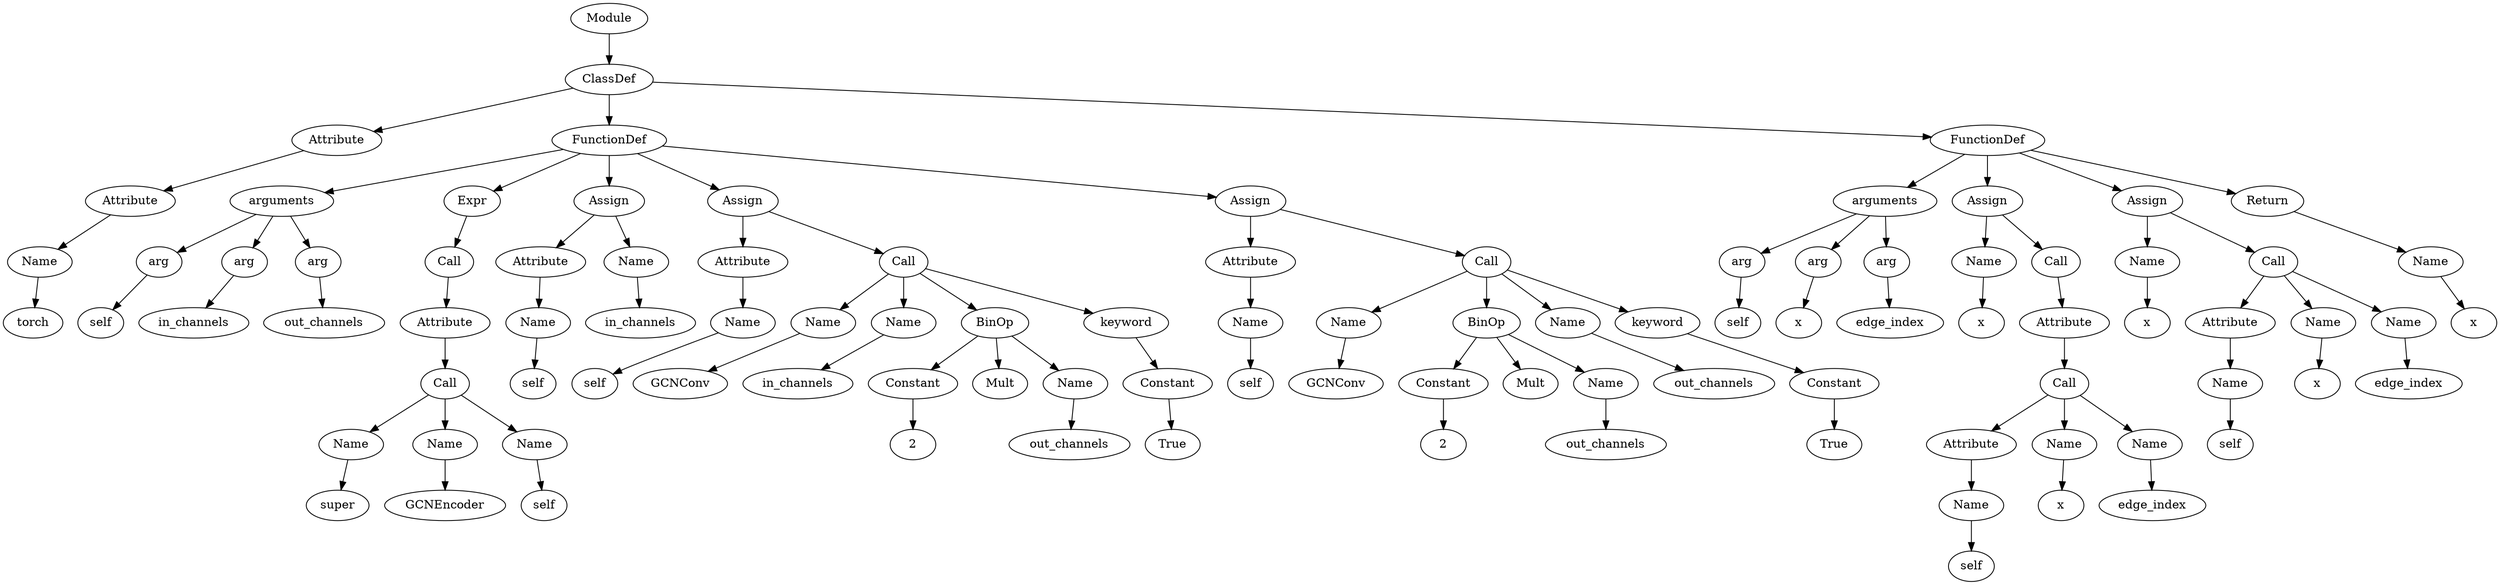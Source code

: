 digraph tree {
    "0x1ff05e23160" [label="Module"];
    "0x1ff05e231f0" [label="ClassDef"];
    "0x1ff05e23880" [label="Attribute"];
    "0x1ff05e238e0" [label="Attribute"];
    "0x1ff05e23940" [label="Name"];
    "0x1ff05e23970" [label="torch"];
    "0x1ff05e238b0" [label="FunctionDef"];
    "0x1ff05e239a0" [label="arguments"];
    "0x1ff05e23a60" [label="arg"];
    "0x1ff05e23a90" [label="self"];
    "0x1ff05e23ac0" [label="arg"];
    "0x1ff05e23af0" [label="in_channels"];
    "0x1ff05e13b80" [label="arg"];
    "0x1ff05e13be0" [label="out_channels"];
    "0x1ff05e23a30" [label="Expr"];
    "0x1ff05e13dc0" [label="Call"];
    "0x1ff05e13ee0" [label="Attribute"];
    "0x1ff05e13e80" [label="Call"];
    "0x1ff05e13e20" [label="Name"];
    "0x1ff05e13d60" [label="super"];
    "0x1ff05e13d00" [label="Name"];
    "0x1ff05e13cd0" [label="GCNEncoder"];
    "0x1ff05e13ca0" [label="Name"];
    "0x1ff05e13c70" [label="self"];
    "0x1ff05e13d90" [label="Assign"];
    "0x1ff05e13e50" [label="Attribute"];
    "0x1ff05e13c40" [label="Name"];
    "0x1ff05e13c10" [label="self"];
    "0x1ff05e13eb0" [label="Name"];
    "0x1ff05e13d30" [label="in_channels"];
    "0x1ff05e13df0" [label="Assign"];
    "0x1ff05b13730" [label="Attribute"];
    "0x1ff05ace670" [label="Name"];
    "0x1ff05ace5e0" [label="self"];
    "0x1ff05dd7100" [label="Call"];
    "0x1ff05ace640" [label="Name"];
    "0x1ff05ace6a0" [label="GCNConv"];
    "0x1ff05a965b0" [label="Name"];
    "0x1ff05a965e0" [label="in_channels"];
    "0x1ff05e24760" [label="BinOp"];
    "0x1ff05e247c0" [label="Constant"];
    "0x1ff05e247f0" [label="2"];
    "0x1ff05e24820" [label="Mult"];
    "0x1ff05e24850" [label="Name"];
    "0x1ff05e24880" [label="out_channels"];
    "0x1ff05e24790" [label="keyword"];
    "0x1ff05e24910" [label="Constant"];
    "0x1ff05e24940" [label="True"];
    "0x1ff05e136d0" [label="Assign"];
    "0x1ff05e248e0" [label="Attribute"];
    "0x1ff05e249a0" [label="Name"];
    "0x1ff05e249d0" [label="self"];
    "0x1ff05a96580" [label="Call"];
    "0x1ff05e24a00" [label="Name"];
    "0x1ff05e24a30" [label="GCNConv"];
    "0x1ff05e24730" [label="BinOp"];
    "0x1ff05e246d0" [label="Constant"];
    "0x1ff05e246a0" [label="2"];
    "0x1ff05e24670" [label="Mult"];
    "0x1ff05e24640" [label="Name"];
    "0x1ff05e24610" [label="out_channels"];
    "0x1ff05e24700" [label="Name"];
    "0x1ff05e245e0" [label="out_channels"];
    "0x1ff05e245b0" [label="keyword"];
    "0x1ff05e24550" [label="Constant"];
    "0x1ff05e24520" [label="True"];
    "0x1ff05e23910" [label="FunctionDef"];
    "0x1ff05b136a0" [label="arguments"];
    "0x1ff05e24580" [label="arg"];
    "0x1ff05e244f0" [label="self"];
    "0x1ff05e244c0" [label="arg"];
    "0x1ff05e24490" [label="x"];
    "0x1ff05e24460" [label="arg"];
    "0x1ff05e24430" [label="edge_index"];
    "0x1ff05e24a60" [label="Assign"];
    "0x1ff05e243a0" [label="Name"];
    "0x1ff05e24370" [label="x"];
    "0x1ff05e243d0" [label="Call"];
    "0x1ff05e24310" [label="Attribute"];
    "0x1ff05e242b0" [label="Call"];
    "0x1ff05e24250" [label="Attribute"];
    "0x1ff05e241f0" [label="Name"];
    "0x1ff05e241c0" [label="self"];
    "0x1ff05e24190" [label="Name"];
    "0x1ff05e24160" [label="x"];
    "0x1ff05e24130" [label="Name"];
    "0x1ff05e24100" [label="edge_index"];
    "0x1ff05e24400" [label="Assign"];
    "0x1ff05e24280" [label="Name"];
    "0x1ff05e24220" [label="x"];
    "0x1ff05e242e0" [label="Call"];
    "0x1ff05e240a0" [label="Attribute"];
    "0x1ff05e24040" [label="Name"];
    "0x1ff05e24a90" [label="self"];
    "0x1ff05e24ac0" [label="Name"];
    "0x1ff05e24af0" [label="x"];
    "0x1ff05e24b20" [label="Name"];
    "0x1ff05e24b50" [label="edge_index"];
    "0x1ff05e24340" [label="Return"];
    "0x1ff05e24070" [label="Name"];
    "0x1ff05e24b80" [label="x"];
    "0x1ff05e23160" -> "0x1ff05e231f0";
    "0x1ff05e231f0" -> "0x1ff05e23880";
    "0x1ff05e231f0" -> "0x1ff05e238b0";
    "0x1ff05e231f0" -> "0x1ff05e23910";
    "0x1ff05e23880" -> "0x1ff05e238e0";
    "0x1ff05e238e0" -> "0x1ff05e23940";
    "0x1ff05e23940" -> "0x1ff05e23970";
    "0x1ff05e238b0" -> "0x1ff05e239a0";
    "0x1ff05e238b0" -> "0x1ff05e23a30";
    "0x1ff05e238b0" -> "0x1ff05e13d90";
    "0x1ff05e238b0" -> "0x1ff05e13df0";
    "0x1ff05e238b0" -> "0x1ff05e136d0";
    "0x1ff05e239a0" -> "0x1ff05e23a60";
    "0x1ff05e239a0" -> "0x1ff05e23ac0";
    "0x1ff05e239a0" -> "0x1ff05e13b80";
    "0x1ff05e23a60" -> "0x1ff05e23a90";
    "0x1ff05e23ac0" -> "0x1ff05e23af0";
    "0x1ff05e13b80" -> "0x1ff05e13be0";
    "0x1ff05e23a30" -> "0x1ff05e13dc0";
    "0x1ff05e13dc0" -> "0x1ff05e13ee0";
    "0x1ff05e13ee0" -> "0x1ff05e13e80";
    "0x1ff05e13e80" -> "0x1ff05e13e20";
    "0x1ff05e13e80" -> "0x1ff05e13d00";
    "0x1ff05e13e80" -> "0x1ff05e13ca0";
    "0x1ff05e13e20" -> "0x1ff05e13d60";
    "0x1ff05e13d00" -> "0x1ff05e13cd0";
    "0x1ff05e13ca0" -> "0x1ff05e13c70";
    "0x1ff05e13d90" -> "0x1ff05e13e50";
    "0x1ff05e13d90" -> "0x1ff05e13eb0";
    "0x1ff05e13e50" -> "0x1ff05e13c40";
    "0x1ff05e13c40" -> "0x1ff05e13c10";
    "0x1ff05e13eb0" -> "0x1ff05e13d30";
    "0x1ff05e13df0" -> "0x1ff05b13730";
    "0x1ff05e13df0" -> "0x1ff05dd7100";
    "0x1ff05b13730" -> "0x1ff05ace670";
    "0x1ff05ace670" -> "0x1ff05ace5e0";
    "0x1ff05dd7100" -> "0x1ff05ace640";
    "0x1ff05dd7100" -> "0x1ff05a965b0";
    "0x1ff05dd7100" -> "0x1ff05e24760";
    "0x1ff05dd7100" -> "0x1ff05e24790";
    "0x1ff05ace640" -> "0x1ff05ace6a0";
    "0x1ff05a965b0" -> "0x1ff05a965e0";
    "0x1ff05e24760" -> "0x1ff05e247c0";
    "0x1ff05e24760" -> "0x1ff05e24820";
    "0x1ff05e24760" -> "0x1ff05e24850";
    "0x1ff05e247c0" -> "0x1ff05e247f0";
    "0x1ff05e24850" -> "0x1ff05e24880";
    "0x1ff05e24790" -> "0x1ff05e24910";
    "0x1ff05e24910" -> "0x1ff05e24940";
    "0x1ff05e136d0" -> "0x1ff05e248e0";
    "0x1ff05e136d0" -> "0x1ff05a96580";
    "0x1ff05e248e0" -> "0x1ff05e249a0";
    "0x1ff05e249a0" -> "0x1ff05e249d0";
    "0x1ff05a96580" -> "0x1ff05e24a00";
    "0x1ff05a96580" -> "0x1ff05e24730";
    "0x1ff05a96580" -> "0x1ff05e24700";
    "0x1ff05a96580" -> "0x1ff05e245b0";
    "0x1ff05e24a00" -> "0x1ff05e24a30";
    "0x1ff05e24730" -> "0x1ff05e246d0";
    "0x1ff05e24730" -> "0x1ff05e24670";
    "0x1ff05e24730" -> "0x1ff05e24640";
    "0x1ff05e246d0" -> "0x1ff05e246a0";
    "0x1ff05e24640" -> "0x1ff05e24610";
    "0x1ff05e24700" -> "0x1ff05e245e0";
    "0x1ff05e245b0" -> "0x1ff05e24550";
    "0x1ff05e24550" -> "0x1ff05e24520";
    "0x1ff05e23910" -> "0x1ff05b136a0";
    "0x1ff05e23910" -> "0x1ff05e24a60";
    "0x1ff05e23910" -> "0x1ff05e24400";
    "0x1ff05e23910" -> "0x1ff05e24340";
    "0x1ff05b136a0" -> "0x1ff05e24580";
    "0x1ff05b136a0" -> "0x1ff05e244c0";
    "0x1ff05b136a0" -> "0x1ff05e24460";
    "0x1ff05e24580" -> "0x1ff05e244f0";
    "0x1ff05e244c0" -> "0x1ff05e24490";
    "0x1ff05e24460" -> "0x1ff05e24430";
    "0x1ff05e24a60" -> "0x1ff05e243a0";
    "0x1ff05e24a60" -> "0x1ff05e243d0";
    "0x1ff05e243a0" -> "0x1ff05e24370";
    "0x1ff05e243d0" -> "0x1ff05e24310";
    "0x1ff05e24310" -> "0x1ff05e242b0";
    "0x1ff05e242b0" -> "0x1ff05e24250";
    "0x1ff05e242b0" -> "0x1ff05e24190";
    "0x1ff05e242b0" -> "0x1ff05e24130";
    "0x1ff05e24250" -> "0x1ff05e241f0";
    "0x1ff05e241f0" -> "0x1ff05e241c0";
    "0x1ff05e24190" -> "0x1ff05e24160";
    "0x1ff05e24130" -> "0x1ff05e24100";
    "0x1ff05e24400" -> "0x1ff05e24280";
    "0x1ff05e24400" -> "0x1ff05e242e0";
    "0x1ff05e24280" -> "0x1ff05e24220";
    "0x1ff05e242e0" -> "0x1ff05e240a0";
    "0x1ff05e242e0" -> "0x1ff05e24ac0";
    "0x1ff05e242e0" -> "0x1ff05e24b20";
    "0x1ff05e240a0" -> "0x1ff05e24040";
    "0x1ff05e24040" -> "0x1ff05e24a90";
    "0x1ff05e24ac0" -> "0x1ff05e24af0";
    "0x1ff05e24b20" -> "0x1ff05e24b50";
    "0x1ff05e24340" -> "0x1ff05e24070";
    "0x1ff05e24070" -> "0x1ff05e24b80";
}

